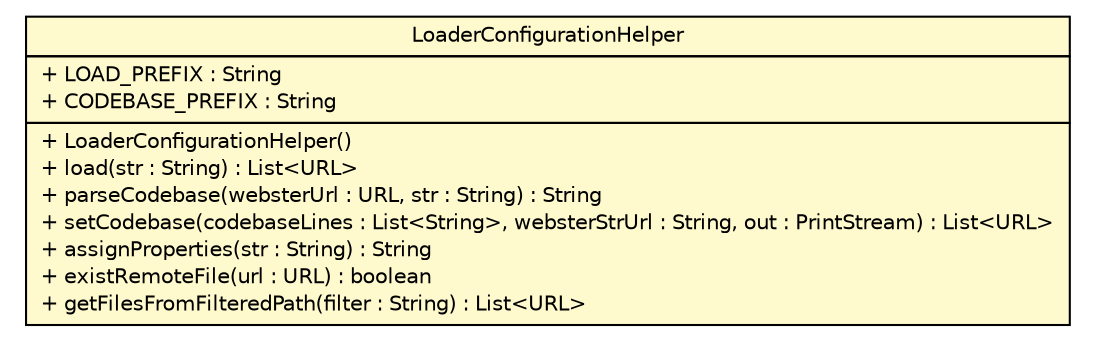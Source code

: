 #!/usr/local/bin/dot
#
# Class diagram 
# Generated by UMLGraph version R5_6 (http://www.umlgraph.org/)
#

digraph G {
	edge [fontname="Helvetica",fontsize=10,labelfontname="Helvetica",labelfontsize=10];
	node [fontname="Helvetica",fontsize=10,shape=plaintext];
	nodesep=0.25;
	ranksep=0.5;
	// sorcer.netlet.util.LoaderConfigurationHelper
	c191710 [label=<<table title="sorcer.netlet.util.LoaderConfigurationHelper" border="0" cellborder="1" cellspacing="0" cellpadding="2" port="p" bgcolor="lemonChiffon" href="./LoaderConfigurationHelper.html">
		<tr><td><table border="0" cellspacing="0" cellpadding="1">
<tr><td align="center" balign="center"> LoaderConfigurationHelper </td></tr>
		</table></td></tr>
		<tr><td><table border="0" cellspacing="0" cellpadding="1">
<tr><td align="left" balign="left"> + LOAD_PREFIX : String </td></tr>
<tr><td align="left" balign="left"> + CODEBASE_PREFIX : String </td></tr>
		</table></td></tr>
		<tr><td><table border="0" cellspacing="0" cellpadding="1">
<tr><td align="left" balign="left"> + LoaderConfigurationHelper() </td></tr>
<tr><td align="left" balign="left"> + load(str : String) : List&lt;URL&gt; </td></tr>
<tr><td align="left" balign="left"> + parseCodebase(websterUrl : URL, str : String) : String </td></tr>
<tr><td align="left" balign="left"> + setCodebase(codebaseLines : List&lt;String&gt;, websterStrUrl : String, out : PrintStream) : List&lt;URL&gt; </td></tr>
<tr><td align="left" balign="left"> + assignProperties(str : String) : String </td></tr>
<tr><td align="left" balign="left"> + existRemoteFile(url : URL) : boolean </td></tr>
<tr><td align="left" balign="left"> + getFilesFromFilteredPath(filter : String) : List&lt;URL&gt; </td></tr>
		</table></td></tr>
		</table>>, URL="./LoaderConfigurationHelper.html", fontname="Helvetica", fontcolor="black", fontsize=10.0];
}

